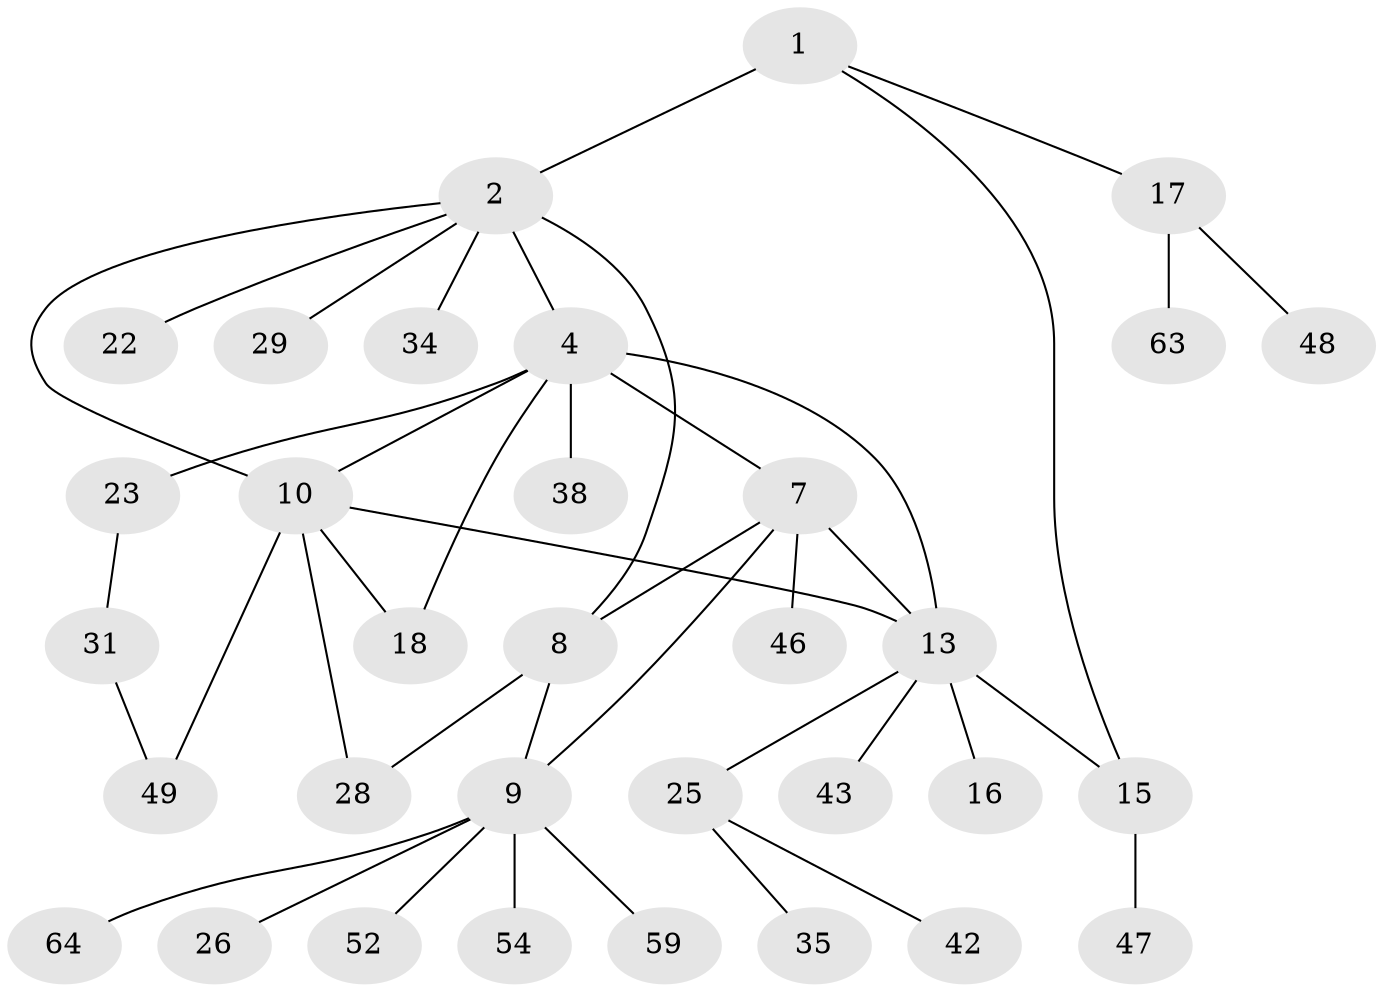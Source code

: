 // original degree distribution, {5: 0.08955223880597014, 7: 0.05970149253731343, 6: 0.04477611940298507, 4: 0.029850746268656716, 8: 0.014925373134328358, 1: 0.5074626865671642, 3: 0.05970149253731343, 2: 0.19402985074626866}
// Generated by graph-tools (version 1.1) at 2025/16/03/09/25 04:16:05]
// undirected, 33 vertices, 41 edges
graph export_dot {
graph [start="1"]
  node [color=gray90,style=filled];
  1 [super="+66"];
  2 [super="+19+32+3+11+36"];
  4 [super="+5+6+58+41"];
  7;
  8;
  9;
  10 [super="+12+20"];
  13 [super="+14+56"];
  15 [super="+21"];
  16;
  17 [super="+27"];
  18;
  22 [super="+61"];
  23 [super="+67+60+37+24"];
  25;
  26;
  28 [super="+55"];
  29 [super="+33"];
  31;
  34 [super="+39"];
  35;
  38 [super="+62"];
  42;
  43;
  46;
  47;
  48;
  49 [super="+53"];
  52;
  54;
  59;
  63;
  64;
  1 -- 2 [weight=2];
  1 -- 15;
  1 -- 17;
  2 -- 8 [weight=2];
  2 -- 34;
  2 -- 22;
  2 -- 10 [weight=2];
  2 -- 29;
  2 -- 4;
  4 -- 7;
  4 -- 18;
  4 -- 23;
  4 -- 38;
  4 -- 10;
  4 -- 13 [weight=2];
  7 -- 8;
  7 -- 9;
  7 -- 46;
  7 -- 13 [weight=2];
  8 -- 9;
  8 -- 28;
  9 -- 26;
  9 -- 52;
  9 -- 54;
  9 -- 59;
  9 -- 64;
  10 -- 49;
  10 -- 28;
  10 -- 13;
  10 -- 18;
  13 -- 15 [weight=2];
  13 -- 16;
  13 -- 25;
  13 -- 43;
  15 -- 47;
  17 -- 63;
  17 -- 48;
  23 -- 31;
  25 -- 35;
  25 -- 42;
  31 -- 49;
}
